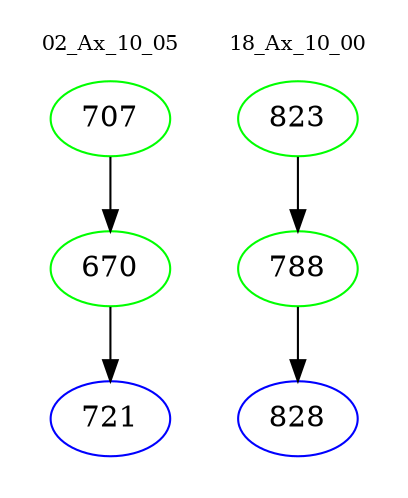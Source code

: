 digraph{
subgraph cluster_0 {
color = white
label = "02_Ax_10_05";
fontsize=10;
T0_707 [label="707", color="green"]
T0_707 -> T0_670 [color="black"]
T0_670 [label="670", color="green"]
T0_670 -> T0_721 [color="black"]
T0_721 [label="721", color="blue"]
}
subgraph cluster_1 {
color = white
label = "18_Ax_10_00";
fontsize=10;
T1_823 [label="823", color="green"]
T1_823 -> T1_788 [color="black"]
T1_788 [label="788", color="green"]
T1_788 -> T1_828 [color="black"]
T1_828 [label="828", color="blue"]
}
}
